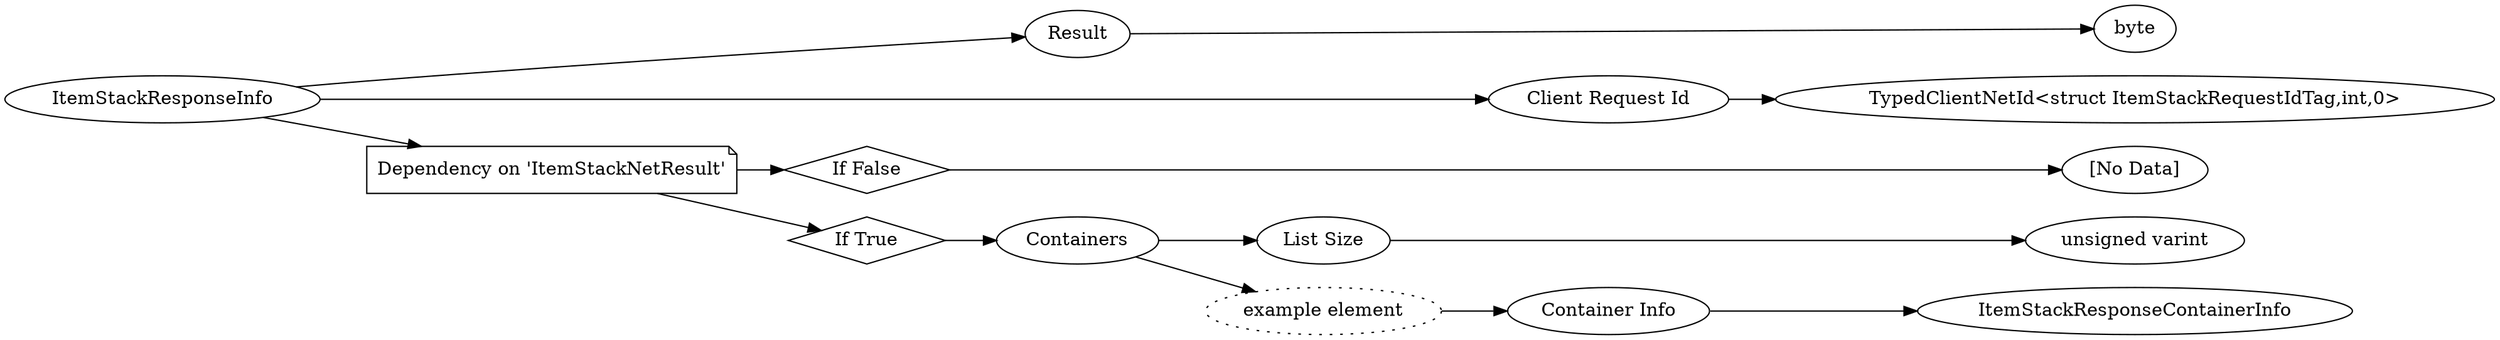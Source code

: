 digraph "ItemStackResponseInfo" {
rankdir = LR
6
6 -> 7
7 -> 8
6 -> 9
9 -> 10
6 -> 11
11 -> 12
12 -> 13
11 -> 14
14 -> 15
15 -> 16
16 -> 17
15 -> 18
18 -> 19
19 -> 47

6 [label="ItemStackResponseInfo",comment="name: \"ItemStackResponseInfo\", typeName: \"\", id: 6, branchId: 0, recurseId: -1, attributes: 0, notes: \"\""];
7 [label="Result",comment="name: \"Result\", typeName: \"\", id: 7, branchId: 0, recurseId: -1, attributes: 0, notes: \"\""];
8 [label="byte",comment="name: \"byte\", typeName: \"\", id: 8, branchId: 0, recurseId: -1, attributes: 512, notes: \"\""];
9 [label="Client Request Id",comment="name: \"Client Request Id\", typeName: \"TypedClientNetId<struct ItemStackRequestIdTag,int,0>\", id: 9, branchId: 0, recurseId: -1, attributes: 256, notes: \"\""];
10 [label="TypedClientNetId<struct ItemStackRequestIdTag,int,0>",comment="name: \"TypedClientNetId<struct ItemStackRequestIdTag,int,0>\", typeName: \"\", id: 10, branchId: 0, recurseId: -1, attributes: 512, notes: \"\""];
11 [label="Dependency on 'ItemStackNetResult'",shape=note,comment="name: \"Dependency on 'ItemStackNetResult'\", typeName: \"\", id: 11, branchId: 0, recurseId: -1, attributes: 2, notes: \"\""];
12 [label="If False",shape=diamond,comment="name: \"If False\", typeName: \"\", id: 12, branchId: 0, recurseId: -1, attributes: 4, notes: \"\""];
13 [label="[No Data]",comment="name: \"[No Data]\", typeName: \"\", id: 13, branchId: 0, recurseId: -1, attributes: 512, notes: \"\""];
14 [label="If True",shape=diamond,comment="name: \"If True\", typeName: \"\", id: 14, branchId: 1, recurseId: -1, attributes: 4, notes: \"\""];
15 [label="Containers",comment="name: \"Containers\", typeName: \"\", id: 15, branchId: 0, recurseId: -1, attributes: 8, notes: \"\""];
16 [label="List Size",comment="name: \"List Size\", typeName: \"\", id: 16, branchId: 0, recurseId: -1, attributes: 0, notes: \"\""];
17 [label="unsigned varint",comment="name: \"unsigned varint\", typeName: \"\", id: 17, branchId: 0, recurseId: -1, attributes: 512, notes: \"\""];
18 [label="example element",style=dotted,comment="name: \"example element\", typeName: \"\", id: 18, branchId: 0, recurseId: -1, attributes: 16, notes: \"\""];
19 [label="Container Info",comment="name: \"Container Info\", typeName: \"ItemStackResponseContainerInfo\", id: 19, branchId: 0, recurseId: -1, attributes: 256, notes: \"\""];
47 [label="ItemStackResponseContainerInfo",comment="name: \"ItemStackResponseContainerInfo\", typeName: \"\", id: 47, branchId: 0, recurseId: -1, attributes: 512, notes: \"\""];
{ rank = max;8;10;13;17;47}

}
